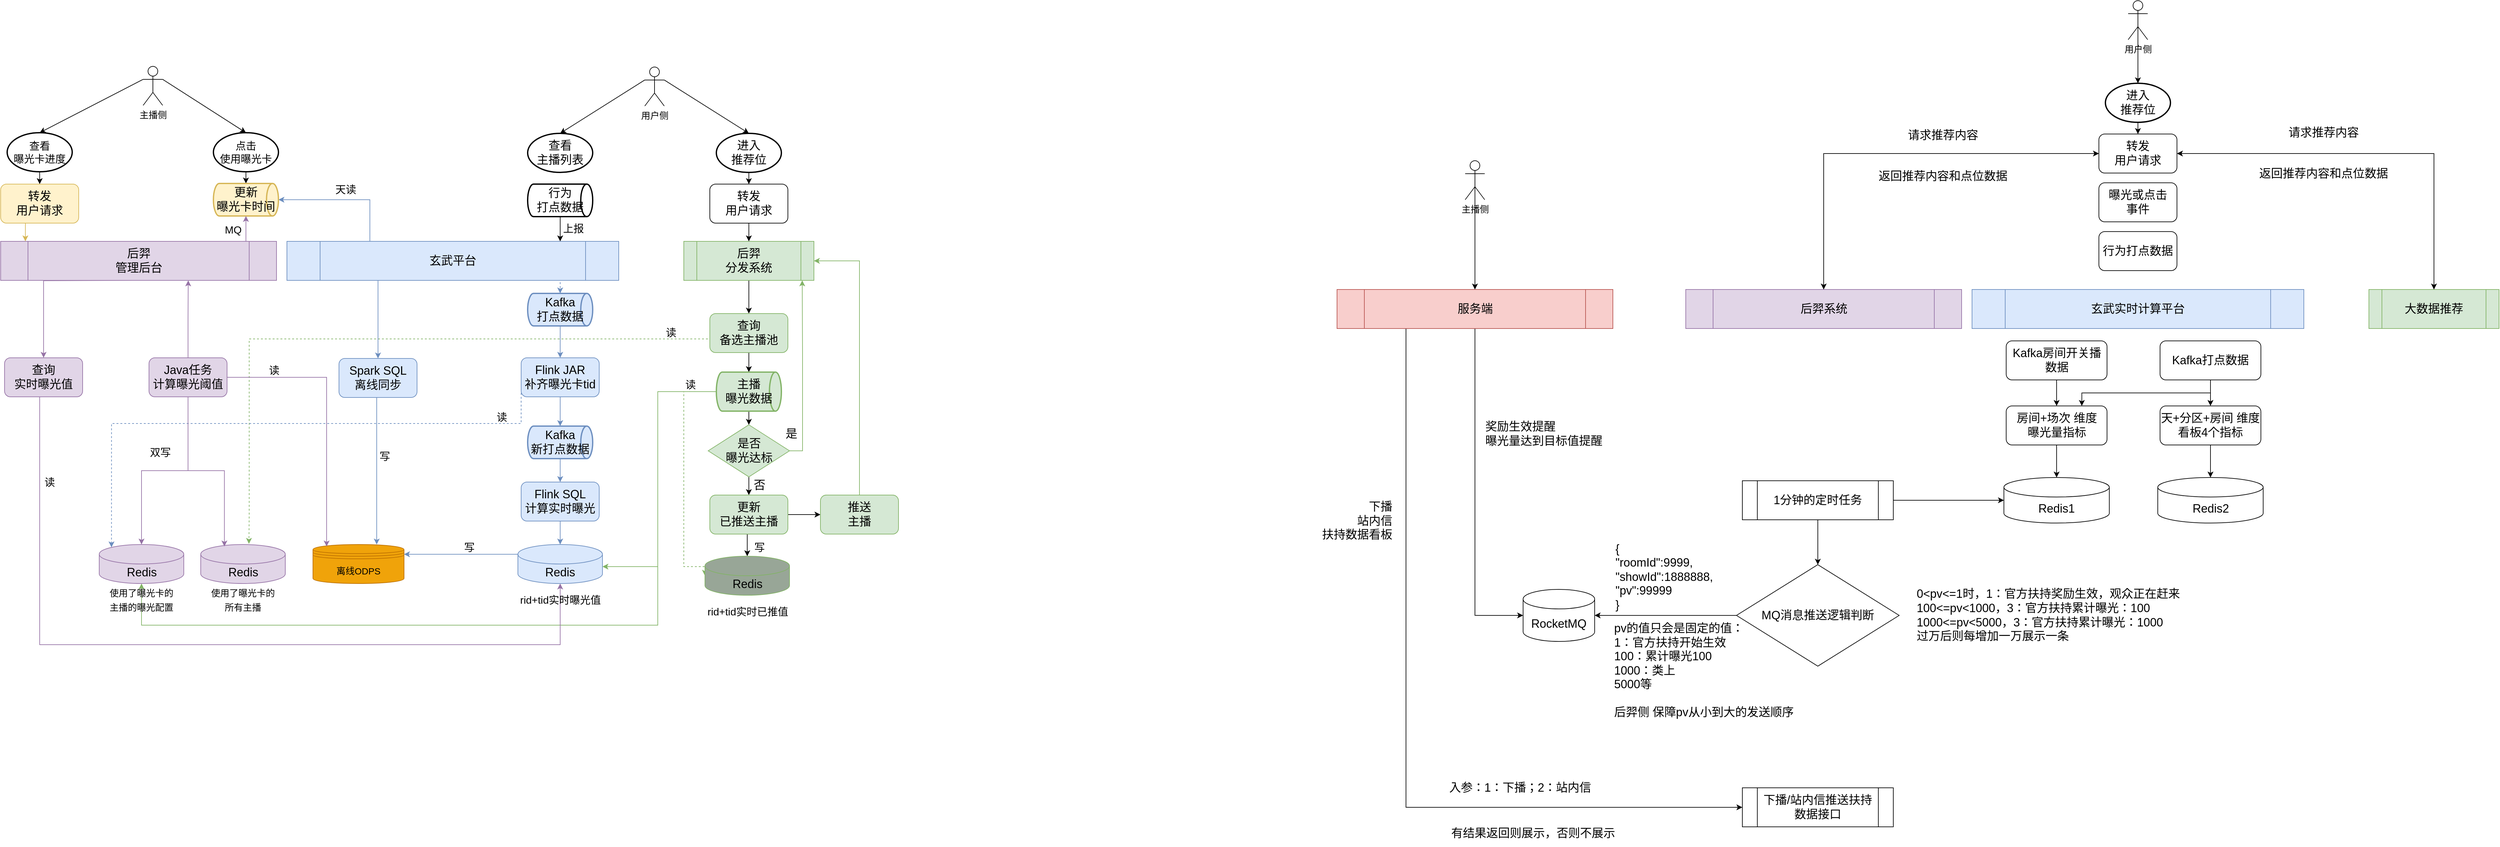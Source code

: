 <mxfile version="20.6.2" type="github">
  <diagram id="t1FCCeD-Ky4FYSk9POs2" name="第 1 页">
    <mxGraphModel dx="2557" dy="965" grid="1" gridSize="10" guides="1" tooltips="1" connect="1" arrows="1" fold="1" page="1" pageScale="1" pageWidth="827" pageHeight="1169" math="0" shadow="0">
      <root>
        <mxCell id="0" />
        <mxCell id="1" parent="0" />
        <mxCell id="jsiAO8ca6etxvkX8Onv4-1" style="edgeStyle=orthogonalEdgeStyle;rounded=0;orthogonalLoop=1;jettySize=auto;html=1;exitX=0;exitY=0.5;exitDx=0;exitDy=0;exitPerimeter=0;entryX=0.5;entryY=1;entryDx=0;entryDy=0;entryPerimeter=0;fontSize=16;fillColor=#d5e8d4;strokeColor=#82b366;" edge="1" parent="1" source="jsiAO8ca6etxvkX8Onv4-45" target="jsiAO8ca6etxvkX8Onv4-78">
          <mxGeometry relative="1" as="geometry">
            <mxPoint x="140.5" y="906" as="targetPoint" />
            <Array as="points">
              <mxPoint x="600" y="611" />
              <mxPoint x="600" y="970" />
              <mxPoint x="-193" y="970" />
            </Array>
          </mxGeometry>
        </mxCell>
        <mxCell id="jsiAO8ca6etxvkX8Onv4-2" style="edgeStyle=orthogonalEdgeStyle;rounded=0;orthogonalLoop=1;jettySize=auto;html=1;exitX=0.5;exitY=1;exitDx=0;exitDy=0;fontSize=16;entryX=0.5;entryY=1;entryDx=0;entryDy=0;entryPerimeter=0;fillColor=#e1d5e7;strokeColor=#9673a6;" edge="1" parent="1" source="jsiAO8ca6etxvkX8Onv4-58" target="jsiAO8ca6etxvkX8Onv4-15">
          <mxGeometry relative="1" as="geometry">
            <mxPoint x="451" y="880" as="targetPoint" />
            <Array as="points">
              <mxPoint x="-350" y="600" />
              <mxPoint x="-350" y="1000" />
              <mxPoint x="450" y="1000" />
            </Array>
          </mxGeometry>
        </mxCell>
        <mxCell id="jsiAO8ca6etxvkX8Onv4-3" style="edgeStyle=none;rounded=0;orthogonalLoop=1;jettySize=auto;html=1;exitX=1;exitY=0.333;exitDx=0;exitDy=0;exitPerimeter=0;entryX=0.5;entryY=0;entryDx=0;entryDy=0;entryPerimeter=0;fontSize=16;" edge="1" parent="1" source="jsiAO8ca6etxvkX8Onv4-5" target="jsiAO8ca6etxvkX8Onv4-38">
          <mxGeometry relative="1" as="geometry" />
        </mxCell>
        <mxCell id="jsiAO8ca6etxvkX8Onv4-4" style="edgeStyle=none;rounded=0;orthogonalLoop=1;jettySize=auto;html=1;exitX=0;exitY=0.333;exitDx=0;exitDy=0;exitPerimeter=0;entryX=0.5;entryY=0;entryDx=0;entryDy=0;entryPerimeter=0;fontSize=16;" edge="1" parent="1" source="jsiAO8ca6etxvkX8Onv4-5" target="jsiAO8ca6etxvkX8Onv4-40">
          <mxGeometry relative="1" as="geometry" />
        </mxCell>
        <mxCell id="jsiAO8ca6etxvkX8Onv4-5" value="&lt;font style=&quot;font-size: 14px;&quot;&gt;主播侧&lt;/font&gt;" style="shape=umlActor;verticalLabelPosition=bottom;verticalAlign=top;html=1;outlineConnect=0;" vertex="1" parent="1">
          <mxGeometry x="-191" y="111" width="30" height="60" as="geometry" />
        </mxCell>
        <mxCell id="jsiAO8ca6etxvkX8Onv4-6" style="rounded=0;orthogonalLoop=1;jettySize=auto;html=1;exitX=1;exitY=0.333;exitDx=0;exitDy=0;exitPerimeter=0;entryX=0.5;entryY=0;entryDx=0;entryDy=0;entryPerimeter=0;fontSize=16;" edge="1" parent="1" source="jsiAO8ca6etxvkX8Onv4-8" target="jsiAO8ca6etxvkX8Onv4-36">
          <mxGeometry relative="1" as="geometry" />
        </mxCell>
        <mxCell id="jsiAO8ca6etxvkX8Onv4-7" style="edgeStyle=none;rounded=0;orthogonalLoop=1;jettySize=auto;html=1;exitX=0;exitY=0.333;exitDx=0;exitDy=0;exitPerimeter=0;entryX=0.5;entryY=0;entryDx=0;entryDy=0;entryPerimeter=0;fontSize=16;" edge="1" parent="1" source="jsiAO8ca6etxvkX8Onv4-8" target="jsiAO8ca6etxvkX8Onv4-41">
          <mxGeometry relative="1" as="geometry" />
        </mxCell>
        <mxCell id="jsiAO8ca6etxvkX8Onv4-8" value="&lt;font style=&quot;font-size: 14px;&quot;&gt;用户侧&lt;/font&gt;" style="shape=umlActor;verticalLabelPosition=bottom;verticalAlign=top;html=1;outlineConnect=0;" vertex="1" parent="1">
          <mxGeometry x="580" y="112" width="30" height="60" as="geometry" />
        </mxCell>
        <mxCell id="jsiAO8ca6etxvkX8Onv4-9" style="edgeStyle=orthogonalEdgeStyle;rounded=0;orthogonalLoop=1;jettySize=auto;html=1;exitX=0.5;exitY=1;exitDx=0;exitDy=0;entryX=0.5;entryY=0;entryDx=0;entryDy=0;fontSize=18;" edge="1" parent="1" source="jsiAO8ca6etxvkX8Onv4-10" target="jsiAO8ca6etxvkX8Onv4-13">
          <mxGeometry relative="1" as="geometry" />
        </mxCell>
        <mxCell id="jsiAO8ca6etxvkX8Onv4-10" value="后羿&lt;br&gt;分发系统" style="shape=process;whiteSpace=wrap;html=1;backgroundOutline=1;fontSize=18;fillColor=#d5e8d4;strokeColor=#82b366;" vertex="1" parent="1">
          <mxGeometry x="640" y="380" width="200" height="60" as="geometry" />
        </mxCell>
        <mxCell id="jsiAO8ca6etxvkX8Onv4-11" style="edgeStyle=orthogonalEdgeStyle;rounded=0;orthogonalLoop=1;jettySize=auto;html=1;exitX=0.5;exitY=1;exitDx=0;exitDy=0;entryX=0.5;entryY=0;entryDx=0;entryDy=0;entryPerimeter=0;fontSize=18;" edge="1" parent="1" source="jsiAO8ca6etxvkX8Onv4-13" target="jsiAO8ca6etxvkX8Onv4-45">
          <mxGeometry relative="1" as="geometry" />
        </mxCell>
        <mxCell id="jsiAO8ca6etxvkX8Onv4-12" style="edgeStyle=orthogonalEdgeStyle;rounded=0;orthogonalLoop=1;jettySize=auto;html=1;exitX=0;exitY=0.5;exitDx=0;exitDy=0;fontSize=16;fillColor=#d5e8d4;strokeColor=#82b366;dashed=1;entryX=0.57;entryY=0;entryDx=0;entryDy=-1;entryPerimeter=0;" edge="1" parent="1" source="jsiAO8ca6etxvkX8Onv4-13" target="jsiAO8ca6etxvkX8Onv4-75">
          <mxGeometry relative="1" as="geometry">
            <mxPoint x="-30" y="800" as="targetPoint" />
            <Array as="points">
              <mxPoint x="680" y="530" />
              <mxPoint x="-28" y="530" />
              <mxPoint x="-28" y="800" />
            </Array>
          </mxGeometry>
        </mxCell>
        <mxCell id="jsiAO8ca6etxvkX8Onv4-13" value="&lt;span style=&quot;font-size: 18px;&quot;&gt;查询&lt;br&gt;备选主播池&lt;/span&gt;" style="rounded=1;whiteSpace=wrap;html=1;fontSize=14;fillColor=#d5e8d4;strokeColor=#82b366;" vertex="1" parent="1">
          <mxGeometry x="680" y="491" width="120" height="60" as="geometry" />
        </mxCell>
        <mxCell id="jsiAO8ca6etxvkX8Onv4-14" value="" style="group;" vertex="1" connectable="0" parent="1">
          <mxGeometry x="382.5" y="846" width="135" height="100" as="geometry" />
        </mxCell>
        <mxCell id="jsiAO8ca6etxvkX8Onv4-15" value="Redis" style="shape=cylinder3;whiteSpace=wrap;html=1;boundedLbl=1;backgroundOutline=1;size=15;fontSize=18;fillColor=#dae8fc;strokeColor=#6c8ebf;" vertex="1" parent="jsiAO8ca6etxvkX8Onv4-14">
          <mxGeometry x="2.5" width="130" height="60" as="geometry" />
        </mxCell>
        <mxCell id="jsiAO8ca6etxvkX8Onv4-16" value="&lt;font style=&quot;font-size: 16px;&quot;&gt;rid+tid实时曝光值&lt;/font&gt;" style="text;html=1;align=center;verticalAlign=middle;whiteSpace=wrap;rounded=0;fontSize=18;" vertex="1" parent="jsiAO8ca6etxvkX8Onv4-14">
          <mxGeometry x="0.5" y="70" width="135" height="30" as="geometry" />
        </mxCell>
        <mxCell id="jsiAO8ca6etxvkX8Onv4-17" style="edgeStyle=orthogonalEdgeStyle;rounded=0;orthogonalLoop=1;jettySize=auto;html=1;exitX=0.5;exitY=1;exitDx=0;exitDy=0;fontSize=18;" edge="1" parent="1" source="jsiAO8ca6etxvkX8Onv4-19" target="jsiAO8ca6etxvkX8Onv4-22">
          <mxGeometry relative="1" as="geometry" />
        </mxCell>
        <mxCell id="jsiAO8ca6etxvkX8Onv4-18" style="edgeStyle=orthogonalEdgeStyle;rounded=0;orthogonalLoop=1;jettySize=auto;html=1;exitX=1;exitY=0.5;exitDx=0;exitDy=0;entryX=0.91;entryY=1;entryDx=0;entryDy=0;entryPerimeter=0;fontSize=18;fillColor=#d5e8d4;strokeColor=#82b366;" edge="1" parent="1" source="jsiAO8ca6etxvkX8Onv4-19" target="jsiAO8ca6etxvkX8Onv4-10">
          <mxGeometry relative="1" as="geometry" />
        </mxCell>
        <mxCell id="jsiAO8ca6etxvkX8Onv4-19" value="&lt;font style=&quot;font-size: 18px;&quot;&gt;是否&lt;br&gt;曝光达标&lt;/font&gt;" style="rhombus;whiteSpace=wrap;html=1;fontSize=14;fillColor=#d5e8d4;strokeColor=#82b366;" vertex="1" parent="1">
          <mxGeometry x="677.5" y="662" width="125" height="80" as="geometry" />
        </mxCell>
        <mxCell id="jsiAO8ca6etxvkX8Onv4-20" style="edgeStyle=orthogonalEdgeStyle;rounded=0;orthogonalLoop=1;jettySize=auto;html=1;exitX=1;exitY=0.5;exitDx=0;exitDy=0;entryX=0;entryY=0.5;entryDx=0;entryDy=0;fontSize=16;" edge="1" parent="1" source="jsiAO8ca6etxvkX8Onv4-22" target="jsiAO8ca6etxvkX8Onv4-24">
          <mxGeometry relative="1" as="geometry" />
        </mxCell>
        <mxCell id="jsiAO8ca6etxvkX8Onv4-21" style="edgeStyle=orthogonalEdgeStyle;rounded=0;orthogonalLoop=1;jettySize=auto;html=1;exitX=0.5;exitY=1;exitDx=0;exitDy=0;entryX=0.5;entryY=0;entryDx=0;entryDy=0;entryPerimeter=0;fontSize=16;" edge="1" parent="1" source="jsiAO8ca6etxvkX8Onv4-22" target="jsiAO8ca6etxvkX8Onv4-60">
          <mxGeometry relative="1" as="geometry" />
        </mxCell>
        <mxCell id="jsiAO8ca6etxvkX8Onv4-22" value="&lt;span style=&quot;font-size: 18px;&quot;&gt;更新&lt;br&gt;&lt;/span&gt;&lt;span style=&quot;font-size: 18px;&quot;&gt;已推送主播&lt;/span&gt;" style="rounded=1;whiteSpace=wrap;html=1;fontSize=14;fillColor=#d5e8d4;strokeColor=#82b366;" vertex="1" parent="1">
          <mxGeometry x="680" y="770" width="120" height="60" as="geometry" />
        </mxCell>
        <mxCell id="jsiAO8ca6etxvkX8Onv4-23" style="edgeStyle=orthogonalEdgeStyle;rounded=0;orthogonalLoop=1;jettySize=auto;html=1;exitX=0.5;exitY=0;exitDx=0;exitDy=0;entryX=1;entryY=0.5;entryDx=0;entryDy=0;fontSize=16;fillColor=#d5e8d4;strokeColor=#82b366;" edge="1" parent="1" source="jsiAO8ca6etxvkX8Onv4-24" target="jsiAO8ca6etxvkX8Onv4-10">
          <mxGeometry relative="1" as="geometry" />
        </mxCell>
        <mxCell id="jsiAO8ca6etxvkX8Onv4-24" value="&lt;span style=&quot;font-size: 18px;&quot;&gt;推送&lt;br&gt;主播&lt;/span&gt;" style="rounded=1;whiteSpace=wrap;html=1;fontSize=14;fillColor=#d5e8d4;strokeColor=#82b366;" vertex="1" parent="1">
          <mxGeometry x="850" y="770" width="120" height="60" as="geometry" />
        </mxCell>
        <mxCell id="jsiAO8ca6etxvkX8Onv4-25" style="edgeStyle=orthogonalEdgeStyle;rounded=0;orthogonalLoop=1;jettySize=auto;html=1;exitX=0.5;exitY=1;exitDx=0;exitDy=0;entryX=0.5;entryY=0;entryDx=0;entryDy=0;entryPerimeter=0;fontSize=18;fillColor=#dae8fc;strokeColor=#6c8ebf;" edge="1" parent="1" source="jsiAO8ca6etxvkX8Onv4-27" target="jsiAO8ca6etxvkX8Onv4-51">
          <mxGeometry relative="1" as="geometry" />
        </mxCell>
        <mxCell id="jsiAO8ca6etxvkX8Onv4-26" style="edgeStyle=orthogonalEdgeStyle;rounded=0;orthogonalLoop=1;jettySize=auto;html=1;exitX=0;exitY=0.5;exitDx=0;exitDy=0;dashed=1;fontSize=16;fillColor=#dae8fc;strokeColor=#6c8ebf;entryX=0.145;entryY=0;entryDx=0;entryDy=4.35;entryPerimeter=0;" edge="1" parent="1" source="jsiAO8ca6etxvkX8Onv4-27" target="jsiAO8ca6etxvkX8Onv4-78">
          <mxGeometry relative="1" as="geometry">
            <mxPoint x="-210" y="840" as="targetPoint" />
            <Array as="points">
              <mxPoint x="390" y="660" />
              <mxPoint x="-240" y="660" />
            </Array>
          </mxGeometry>
        </mxCell>
        <mxCell id="jsiAO8ca6etxvkX8Onv4-27" value="&lt;span style=&quot;font-size: 18px;&quot;&gt;Flink JAR&lt;br&gt;补齐曝光卡tid&lt;br&gt;&lt;/span&gt;" style="rounded=1;whiteSpace=wrap;html=1;fontSize=14;fillColor=#dae8fc;strokeColor=#6c8ebf;" vertex="1" parent="1">
          <mxGeometry x="390" y="559" width="120" height="60" as="geometry" />
        </mxCell>
        <mxCell id="jsiAO8ca6etxvkX8Onv4-28" style="edgeStyle=orthogonalEdgeStyle;rounded=0;orthogonalLoop=1;jettySize=auto;html=1;exitX=0.5;exitY=1;exitDx=0;exitDy=0;entryX=0.5;entryY=0;entryDx=0;entryDy=0;entryPerimeter=0;fontSize=18;fillColor=#dae8fc;strokeColor=#6c8ebf;" edge="1" parent="1" source="jsiAO8ca6etxvkX8Onv4-29" target="jsiAO8ca6etxvkX8Onv4-15">
          <mxGeometry relative="1" as="geometry" />
        </mxCell>
        <mxCell id="jsiAO8ca6etxvkX8Onv4-29" value="&lt;span style=&quot;font-size: 18px;&quot;&gt;Flink SQL&lt;br&gt;计算实时曝光&lt;br&gt;&lt;/span&gt;" style="rounded=1;whiteSpace=wrap;html=1;fontSize=14;fillColor=#dae8fc;strokeColor=#6c8ebf;" vertex="1" parent="1">
          <mxGeometry x="390" y="750" width="120" height="60" as="geometry" />
        </mxCell>
        <mxCell id="jsiAO8ca6etxvkX8Onv4-30" value="&lt;font style=&quot;font-size: 14px;&quot;&gt;离线ODPS&lt;/font&gt;" style="shape=datastore;whiteSpace=wrap;html=1;fontSize=18;fillColor=#f0a30a;strokeColor=#BD7000;fontColor=#000000;points=[[0,0.3,0,0,0],[0,0.5,0,0,0],[0,0.7,0,0,0],[0.15,0.05,0,0,0],[0.15,0.95,0,0,0],[0.5,0,0,0,0],[0.5,1,0,0,0],[0.7,0,0,0,0],[0.85,0.95,0,0,0],[1,0.3,0,0,0],[1,0.5,0,0,0],[1,0.7,0,0,0]];" vertex="1" parent="1">
          <mxGeometry x="70" y="846" width="140" height="60" as="geometry" />
        </mxCell>
        <mxCell id="jsiAO8ca6etxvkX8Onv4-31" style="edgeStyle=orthogonalEdgeStyle;rounded=0;orthogonalLoop=1;jettySize=auto;html=1;exitX=0.83;exitY=1;exitDx=0;exitDy=0;exitPerimeter=0;entryX=0.5;entryY=0;entryDx=0;entryDy=0;entryPerimeter=0;dashed=1;fontSize=16;fillColor=#dae8fc;strokeColor=#6c8ebf;" edge="1" parent="1" source="jsiAO8ca6etxvkX8Onv4-34" target="jsiAO8ca6etxvkX8Onv4-49">
          <mxGeometry relative="1" as="geometry" />
        </mxCell>
        <mxCell id="jsiAO8ca6etxvkX8Onv4-32" style="edgeStyle=orthogonalEdgeStyle;rounded=0;orthogonalLoop=1;jettySize=auto;html=1;exitX=0.25;exitY=1;exitDx=0;exitDy=0;exitPerimeter=0;entryX=0.5;entryY=0;entryDx=0;entryDy=0;fontSize=16;fillColor=#dae8fc;strokeColor=#6c8ebf;" edge="1" parent="1" source="jsiAO8ca6etxvkX8Onv4-34" target="jsiAO8ca6etxvkX8Onv4-68">
          <mxGeometry relative="1" as="geometry">
            <Array as="points">
              <mxPoint x="170" y="440" />
            </Array>
          </mxGeometry>
        </mxCell>
        <mxCell id="jsiAO8ca6etxvkX8Onv4-33" style="edgeStyle=orthogonalEdgeStyle;rounded=0;orthogonalLoop=1;jettySize=auto;html=1;exitX=0.25;exitY=0;exitDx=0;exitDy=0;exitPerimeter=0;entryX=1;entryY=0.5;entryDx=0;entryDy=0;entryPerimeter=0;fontSize=16;fillColor=#dae8fc;strokeColor=#6c8ebf;" edge="1" parent="1" source="jsiAO8ca6etxvkX8Onv4-34" target="jsiAO8ca6etxvkX8Onv4-52">
          <mxGeometry relative="1" as="geometry" />
        </mxCell>
        <mxCell id="jsiAO8ca6etxvkX8Onv4-34" value="玄武平台" style="shape=process;whiteSpace=wrap;html=1;backgroundOutline=1;fontSize=18;fillColor=#dae8fc;strokeColor=#6c8ebf;points=[[0,0,0,0,0],[0,0.25,0,0,0],[0,0.5,0,0,0],[0,0.75,0,0,0],[0.11,1,0,0,0],[0.25,0,0,0,0],[0.25,1,0,0,0],[0.5,0,0,0,0],[0.5,1,0,0,0],[0.75,0,0,0,0],[0.83,1,0,0,0],[1,0,0,0,0],[1,0.25,0,0,0],[1,0.5,0,0,0],[1,0.75,0,0,0],[1,1,0,0,0]];" vertex="1" parent="1">
          <mxGeometry x="30" y="380" width="510" height="60" as="geometry" />
        </mxCell>
        <mxCell id="jsiAO8ca6etxvkX8Onv4-35" style="edgeStyle=orthogonalEdgeStyle;rounded=0;orthogonalLoop=1;jettySize=auto;html=1;exitX=0.5;exitY=1;exitDx=0;exitDy=0;exitPerimeter=0;fontSize=16;" edge="1" parent="1" source="jsiAO8ca6etxvkX8Onv4-36" target="jsiAO8ca6etxvkX8Onv4-64">
          <mxGeometry relative="1" as="geometry" />
        </mxCell>
        <mxCell id="jsiAO8ca6etxvkX8Onv4-36" value="&lt;font style=&quot;font-size: 18px;&quot;&gt;进入&lt;br&gt;推荐位&lt;/font&gt;" style="strokeWidth=2;html=1;shape=mxgraph.flowchart.start_1;whiteSpace=wrap;fontSize=14;" vertex="1" parent="1">
          <mxGeometry x="690" y="214" width="100" height="60" as="geometry" />
        </mxCell>
        <mxCell id="jsiAO8ca6etxvkX8Onv4-37" style="edgeStyle=orthogonalEdgeStyle;rounded=0;orthogonalLoop=1;jettySize=auto;html=1;exitX=0.5;exitY=1;exitDx=0;exitDy=0;exitPerimeter=0;fontSize=16;" edge="1" parent="1" source="jsiAO8ca6etxvkX8Onv4-38" target="jsiAO8ca6etxvkX8Onv4-52">
          <mxGeometry relative="1" as="geometry" />
        </mxCell>
        <mxCell id="jsiAO8ca6etxvkX8Onv4-38" value="&lt;font style=&quot;font-size: 16px;&quot;&gt;点击&lt;br style=&quot;&quot;&gt;使用曝光卡&lt;/font&gt;" style="strokeWidth=2;html=1;shape=mxgraph.flowchart.start_1;whiteSpace=wrap;fontSize=14;" vertex="1" parent="1">
          <mxGeometry x="-83" y="213" width="100" height="60" as="geometry" />
        </mxCell>
        <mxCell id="jsiAO8ca6etxvkX8Onv4-39" style="edgeStyle=orthogonalEdgeStyle;rounded=0;orthogonalLoop=1;jettySize=auto;html=1;exitX=0.5;exitY=1;exitDx=0;exitDy=0;exitPerimeter=0;entryX=0.5;entryY=0;entryDx=0;entryDy=0;fontSize=16;" edge="1" parent="1" source="jsiAO8ca6etxvkX8Onv4-40" target="jsiAO8ca6etxvkX8Onv4-66">
          <mxGeometry relative="1" as="geometry" />
        </mxCell>
        <mxCell id="jsiAO8ca6etxvkX8Onv4-40" value="&lt;font style=&quot;font-size: 16px;&quot;&gt;查看&lt;br style=&quot;&quot;&gt;曝光卡进度&lt;/font&gt;" style="strokeWidth=2;html=1;shape=mxgraph.flowchart.start_1;whiteSpace=wrap;fontSize=14;" vertex="1" parent="1">
          <mxGeometry x="-400" y="213" width="100" height="60" as="geometry" />
        </mxCell>
        <mxCell id="jsiAO8ca6etxvkX8Onv4-41" value="&lt;font style=&quot;font-size: 18px;&quot;&gt;查看&lt;br&gt;主播列表&lt;br&gt;&lt;/font&gt;" style="strokeWidth=2;html=1;shape=mxgraph.flowchart.start_1;whiteSpace=wrap;fontSize=14;" vertex="1" parent="1">
          <mxGeometry x="400" y="214" width="100" height="60" as="geometry" />
        </mxCell>
        <mxCell id="jsiAO8ca6etxvkX8Onv4-42" style="edgeStyle=orthogonalEdgeStyle;rounded=0;orthogonalLoop=1;jettySize=auto;html=1;exitX=0.5;exitY=1;exitDx=0;exitDy=0;exitPerimeter=0;entryX=0.5;entryY=0;entryDx=0;entryDy=0;fontSize=18;" edge="1" parent="1" source="jsiAO8ca6etxvkX8Onv4-45" target="jsiAO8ca6etxvkX8Onv4-19">
          <mxGeometry relative="1" as="geometry" />
        </mxCell>
        <mxCell id="jsiAO8ca6etxvkX8Onv4-43" style="edgeStyle=orthogonalEdgeStyle;rounded=0;orthogonalLoop=1;jettySize=auto;html=1;exitX=0;exitY=0.5;exitDx=0;exitDy=0;exitPerimeter=0;fontSize=16;fillColor=#d5e8d4;strokeColor=#82b366;" edge="1" parent="1" source="jsiAO8ca6etxvkX8Onv4-45">
          <mxGeometry relative="1" as="geometry">
            <mxPoint x="515" y="880" as="targetPoint" />
            <Array as="points">
              <mxPoint x="600" y="611" />
              <mxPoint x="600" y="880" />
            </Array>
          </mxGeometry>
        </mxCell>
        <mxCell id="jsiAO8ca6etxvkX8Onv4-44" style="edgeStyle=orthogonalEdgeStyle;rounded=0;orthogonalLoop=1;jettySize=auto;html=1;exitX=0;exitY=0.5;exitDx=0;exitDy=0;exitPerimeter=0;entryX=0;entryY=0.5;entryDx=0;entryDy=0;entryPerimeter=0;fontSize=16;fillColor=#d5e8d4;strokeColor=#82b366;dashed=1;" edge="1" parent="1" source="jsiAO8ca6etxvkX8Onv4-45" target="jsiAO8ca6etxvkX8Onv4-60">
          <mxGeometry relative="1" as="geometry">
            <Array as="points">
              <mxPoint x="640" y="611" />
              <mxPoint x="640" y="880" />
            </Array>
          </mxGeometry>
        </mxCell>
        <mxCell id="jsiAO8ca6etxvkX8Onv4-45" value="&lt;font style=&quot;font-size: 18px;&quot;&gt;主播&lt;br&gt;曝光数据&lt;/font&gt;" style="strokeWidth=2;html=1;shape=mxgraph.flowchart.direct_data;whiteSpace=wrap;fontSize=16;fillColor=#d5e8d4;strokeColor=#82b366;" vertex="1" parent="1">
          <mxGeometry x="690" y="581" width="100" height="60" as="geometry" />
        </mxCell>
        <mxCell id="jsiAO8ca6etxvkX8Onv4-46" value="否" style="text;html=1;align=center;verticalAlign=middle;resizable=0;points=[];autosize=1;strokeColor=none;fillColor=none;fontSize=18;" vertex="1" parent="1">
          <mxGeometry x="741" y="740" width="30" height="30" as="geometry" />
        </mxCell>
        <mxCell id="jsiAO8ca6etxvkX8Onv4-47" value="是" style="text;html=1;align=center;verticalAlign=middle;resizable=0;points=[];autosize=1;strokeColor=none;fillColor=none;fontSize=18;" vertex="1" parent="1">
          <mxGeometry x="790" y="661" width="30" height="30" as="geometry" />
        </mxCell>
        <mxCell id="jsiAO8ca6etxvkX8Onv4-48" style="edgeStyle=orthogonalEdgeStyle;rounded=0;orthogonalLoop=1;jettySize=auto;html=1;exitX=0.5;exitY=1;exitDx=0;exitDy=0;exitPerimeter=0;entryX=0.5;entryY=0;entryDx=0;entryDy=0;fontSize=18;fillColor=#dae8fc;strokeColor=#6c8ebf;" edge="1" parent="1" source="jsiAO8ca6etxvkX8Onv4-49" target="jsiAO8ca6etxvkX8Onv4-27">
          <mxGeometry relative="1" as="geometry" />
        </mxCell>
        <mxCell id="jsiAO8ca6etxvkX8Onv4-49" value="&lt;span style=&quot;font-size: 18px;&quot;&gt;Kafka&lt;br&gt;打点数据&lt;/span&gt;" style="strokeWidth=2;html=1;shape=mxgraph.flowchart.direct_data;whiteSpace=wrap;fontSize=16;fillColor=#dae8fc;strokeColor=#6c8ebf;" vertex="1" parent="1">
          <mxGeometry x="400" y="460" width="100" height="50" as="geometry" />
        </mxCell>
        <mxCell id="jsiAO8ca6etxvkX8Onv4-50" style="edgeStyle=orthogonalEdgeStyle;rounded=0;orthogonalLoop=1;jettySize=auto;html=1;exitX=0.5;exitY=1;exitDx=0;exitDy=0;exitPerimeter=0;entryX=0.5;entryY=0;entryDx=0;entryDy=0;fontSize=18;fillColor=#dae8fc;strokeColor=#6c8ebf;" edge="1" parent="1" source="jsiAO8ca6etxvkX8Onv4-51" target="jsiAO8ca6etxvkX8Onv4-29">
          <mxGeometry relative="1" as="geometry" />
        </mxCell>
        <mxCell id="jsiAO8ca6etxvkX8Onv4-51" value="&lt;span style=&quot;font-size: 18px;&quot;&gt;Kafka&lt;br&gt;新打点数据&lt;/span&gt;" style="strokeWidth=2;html=1;shape=mxgraph.flowchart.direct_data;whiteSpace=wrap;fontSize=16;fillColor=#dae8fc;strokeColor=#6c8ebf;" vertex="1" parent="1">
          <mxGeometry x="400" y="664" width="100" height="50" as="geometry" />
        </mxCell>
        <mxCell id="jsiAO8ca6etxvkX8Onv4-52" value="&lt;span style=&quot;font-size: 18px;&quot;&gt;更新&lt;br&gt;曝光卡时间&lt;/span&gt;" style="strokeWidth=2;html=1;shape=mxgraph.flowchart.direct_data;whiteSpace=wrap;fontSize=16;fillColor=#fff2cc;strokeColor=#d6b656;" vertex="1" parent="1">
          <mxGeometry x="-83" y="291" width="100" height="50" as="geometry" />
        </mxCell>
        <mxCell id="jsiAO8ca6etxvkX8Onv4-53" style="edgeStyle=orthogonalEdgeStyle;rounded=0;orthogonalLoop=1;jettySize=auto;html=1;exitX=0.5;exitY=1;exitDx=0;exitDy=0;exitPerimeter=0;fontSize=16;" edge="1" parent="1" source="jsiAO8ca6etxvkX8Onv4-54">
          <mxGeometry relative="1" as="geometry">
            <mxPoint x="450" y="380" as="targetPoint" />
          </mxGeometry>
        </mxCell>
        <mxCell id="jsiAO8ca6etxvkX8Onv4-54" value="&lt;span style=&quot;font-size: 18px;&quot;&gt;行为&lt;br&gt;打点数据&lt;/span&gt;" style="strokeWidth=2;html=1;shape=mxgraph.flowchart.direct_data;whiteSpace=wrap;fontSize=16;" vertex="1" parent="1">
          <mxGeometry x="400" y="292" width="100" height="50" as="geometry" />
        </mxCell>
        <mxCell id="jsiAO8ca6etxvkX8Onv4-55" style="edgeStyle=orthogonalEdgeStyle;rounded=0;orthogonalLoop=1;jettySize=auto;html=1;exitX=0.25;exitY=1;exitDx=0;exitDy=0;entryX=0.5;entryY=0;entryDx=0;entryDy=0;fontSize=16;fillColor=#e1d5e7;strokeColor=#9673a6;" edge="1" parent="1" target="jsiAO8ca6etxvkX8Onv4-58">
          <mxGeometry relative="1" as="geometry">
            <mxPoint x="-204.5" y="440" as="sourcePoint" />
          </mxGeometry>
        </mxCell>
        <mxCell id="jsiAO8ca6etxvkX8Onv4-56" style="edgeStyle=orthogonalEdgeStyle;rounded=0;orthogonalLoop=1;jettySize=auto;html=1;exitX=0.9;exitY=0;exitDx=0;exitDy=0;exitPerimeter=0;entryX=0.5;entryY=1;entryDx=0;entryDy=0;entryPerimeter=0;fontSize=16;fillColor=#e1d5e7;strokeColor=#9673a6;" edge="1" parent="1" source="jsiAO8ca6etxvkX8Onv4-57" target="jsiAO8ca6etxvkX8Onv4-52">
          <mxGeometry relative="1" as="geometry" />
        </mxCell>
        <mxCell id="jsiAO8ca6etxvkX8Onv4-57" value="后羿&lt;br&gt;管理后台" style="shape=process;whiteSpace=wrap;html=1;backgroundOutline=1;fontSize=18;fillColor=#e1d5e7;strokeColor=#9673a6;points=[[0,0.25,0,0,0],[0,0.5,0,0,0],[0,0.75,0,0,0],[0,1,0,0,0],[0.09,0,0,0,-3],[0.25,0,0,0,0],[0.25,1,0,0,0],[0.5,0,0,0,0],[0.5,1,0,0,0],[0.68,1,0,0,0],[0.9,0,0,0,0],[1,0,0,0,0],[1,0.25,0,0,0],[1,0.5,0,0,0],[1,0.75,0,0,0],[1,1,0,0,0]];" vertex="1" parent="1">
          <mxGeometry x="-410" y="380" width="424" height="60" as="geometry" />
        </mxCell>
        <mxCell id="jsiAO8ca6etxvkX8Onv4-58" value="&lt;span style=&quot;font-size: 18px;&quot;&gt;查询&lt;br&gt;实时曝光值&lt;br&gt;&lt;/span&gt;" style="rounded=1;whiteSpace=wrap;html=1;fontSize=14;fillColor=#e1d5e7;strokeColor=#9673a6;" vertex="1" parent="1">
          <mxGeometry x="-404" y="559" width="120" height="60" as="geometry" />
        </mxCell>
        <mxCell id="jsiAO8ca6etxvkX8Onv4-59" value="" style="group;" vertex="1" connectable="0" parent="1">
          <mxGeometry x="670" y="864" width="135" height="100" as="geometry" />
        </mxCell>
        <mxCell id="jsiAO8ca6etxvkX8Onv4-60" value="Redis" style="shape=cylinder3;whiteSpace=wrap;html=1;boundedLbl=1;backgroundOutline=1;size=15;fontSize=18;fillColor=#98A697;strokeColor=#82b366;" vertex="1" parent="jsiAO8ca6etxvkX8Onv4-59">
          <mxGeometry x="2.5" width="130" height="60" as="geometry" />
        </mxCell>
        <mxCell id="jsiAO8ca6etxvkX8Onv4-61" value="&lt;font style=&quot;font-size: 16px;&quot;&gt;rid+tid实时已推值&lt;/font&gt;" style="text;html=1;strokeColor=none;fillColor=none;align=center;verticalAlign=middle;whiteSpace=wrap;rounded=0;fontSize=18;" vertex="1" parent="jsiAO8ca6etxvkX8Onv4-59">
          <mxGeometry x="0.5" y="70" width="135" height="30" as="geometry" />
        </mxCell>
        <mxCell id="jsiAO8ca6etxvkX8Onv4-62" value="上报" style="text;html=1;align=center;verticalAlign=middle;resizable=0;points=[];autosize=1;strokeColor=none;fillColor=none;fontSize=16;" vertex="1" parent="1">
          <mxGeometry x="445" y="350" width="50" height="20" as="geometry" />
        </mxCell>
        <mxCell id="jsiAO8ca6etxvkX8Onv4-63" style="edgeStyle=orthogonalEdgeStyle;rounded=0;orthogonalLoop=1;jettySize=auto;html=1;exitX=0.5;exitY=1;exitDx=0;exitDy=0;fontSize=16;" edge="1" parent="1" source="jsiAO8ca6etxvkX8Onv4-64" target="jsiAO8ca6etxvkX8Onv4-10">
          <mxGeometry relative="1" as="geometry" />
        </mxCell>
        <mxCell id="jsiAO8ca6etxvkX8Onv4-64" value="&lt;span style=&quot;font-size: 18px;&quot;&gt;转发&lt;br&gt;用户请求&lt;/span&gt;" style="rounded=1;whiteSpace=wrap;html=1;fontSize=14;" vertex="1" parent="1">
          <mxGeometry x="680" y="292" width="120" height="60" as="geometry" />
        </mxCell>
        <mxCell id="jsiAO8ca6etxvkX8Onv4-65" style="edgeStyle=orthogonalEdgeStyle;rounded=0;orthogonalLoop=1;jettySize=auto;html=1;exitX=0.25;exitY=1;exitDx=0;exitDy=0;fontSize=16;fillColor=#fff2cc;strokeColor=#d6b656;" edge="1" parent="1" source="jsiAO8ca6etxvkX8Onv4-66">
          <mxGeometry relative="1" as="geometry">
            <mxPoint x="-372" y="380" as="targetPoint" />
          </mxGeometry>
        </mxCell>
        <mxCell id="jsiAO8ca6etxvkX8Onv4-66" value="&lt;span style=&quot;font-size: 18px;&quot;&gt;转发&lt;br&gt;用户请求&lt;/span&gt;" style="rounded=1;whiteSpace=wrap;html=1;fontSize=14;fillColor=#fff2cc;strokeColor=#d6b656;points=[[0,0,0,0,0],[0,0.25,0,0,0],[0,0.5,0,0,0],[0,0.75,0,0,0],[0,1,0,0,0],[0.25,0,0,0,0],[0.3,1,0,0,0],[0.5,0,0,0,0],[0.5,1,0,0,0],[0.75,0,0,0,0],[0.75,1,0,0,0],[1,0,0,0,0],[1,0.25,0,0,0],[1,0.5,0,0,0],[1,0.75,0,0,0],[1,1,0,0,0]];" vertex="1" parent="1">
          <mxGeometry x="-410" y="292" width="120" height="60" as="geometry" />
        </mxCell>
        <mxCell id="jsiAO8ca6etxvkX8Onv4-67" style="edgeStyle=orthogonalEdgeStyle;rounded=0;orthogonalLoop=1;jettySize=auto;html=1;exitX=0.5;exitY=1;exitDx=0;exitDy=0;entryX=0.7;entryY=0;entryDx=0;entryDy=0;fontSize=16;fillColor=#dae8fc;strokeColor=#6c8ebf;entryPerimeter=0;" edge="1" parent="1" source="jsiAO8ca6etxvkX8Onv4-68" target="jsiAO8ca6etxvkX8Onv4-30">
          <mxGeometry relative="1" as="geometry">
            <Array as="points">
              <mxPoint x="168" y="620" />
            </Array>
          </mxGeometry>
        </mxCell>
        <mxCell id="jsiAO8ca6etxvkX8Onv4-68" value="&lt;span style=&quot;font-size: 18px;&quot;&gt;Spark SQL&lt;br&gt;离线同步&lt;br&gt;&lt;/span&gt;" style="rounded=1;whiteSpace=wrap;html=1;fontSize=14;fillColor=#dae8fc;strokeColor=#6c8ebf;" vertex="1" parent="1">
          <mxGeometry x="110" y="560" width="120" height="60" as="geometry" />
        </mxCell>
        <mxCell id="jsiAO8ca6etxvkX8Onv4-69" value="读" style="text;html=1;align=center;verticalAlign=middle;resizable=0;points=[];autosize=1;strokeColor=none;fillColor=none;fontSize=16;" vertex="1" parent="1">
          <mxGeometry x="345" y="640" width="30" height="20" as="geometry" />
        </mxCell>
        <mxCell id="jsiAO8ca6etxvkX8Onv4-70" value="读" style="text;html=1;align=center;verticalAlign=middle;resizable=0;points=[];autosize=1;strokeColor=none;fillColor=none;fontSize=16;" vertex="1" parent="1">
          <mxGeometry x="605" y="510" width="30" height="20" as="geometry" />
        </mxCell>
        <mxCell id="jsiAO8ca6etxvkX8Onv4-71" value="读" style="text;html=1;align=center;verticalAlign=middle;resizable=0;points=[];autosize=1;strokeColor=none;fillColor=none;fontSize=16;" vertex="1" parent="1">
          <mxGeometry x="-350" y="740" width="30" height="20" as="geometry" />
        </mxCell>
        <mxCell id="jsiAO8ca6etxvkX8Onv4-72" value="读" style="text;html=1;align=center;verticalAlign=middle;resizable=0;points=[];autosize=1;strokeColor=none;fillColor=none;fontSize=16;" vertex="1" parent="1">
          <mxGeometry x="635" y="590" width="30" height="20" as="geometry" />
        </mxCell>
        <mxCell id="jsiAO8ca6etxvkX8Onv4-73" value="写" style="text;html=1;align=center;verticalAlign=middle;resizable=0;points=[];autosize=1;strokeColor=none;fillColor=none;fontSize=16;" vertex="1" parent="1">
          <mxGeometry x="741" y="840" width="30" height="20" as="geometry" />
        </mxCell>
        <mxCell id="jsiAO8ca6etxvkX8Onv4-74" value="" style="group;" vertex="1" connectable="0" parent="1">
          <mxGeometry x="-105" y="846" width="135" height="100" as="geometry" />
        </mxCell>
        <mxCell id="jsiAO8ca6etxvkX8Onv4-75" value="Redis" style="shape=cylinder3;whiteSpace=wrap;html=1;boundedLbl=1;backgroundOutline=1;size=15;fontSize=18;fillColor=#e1d5e7;strokeColor=#9673a6;points=[[0,0.25,0,0,0],[0,0.38,0,0,0],[0,0.5,0,0,0],[0,0.63,0,0,0],[0,0.75,0,0,0],[0.15,0.93,0,0,0],[0.28,0.05,0,0,0],[0.5,1,0,0,0],[0.57,0,0,0,-1],[0.85,0.07,0,0,0],[0.85,0.93,0,0,0],[1,0.25,0,0,0],[1,0.38,0,0,0],[1,0.5,0,0,0],[1,0.63,0,0,0],[1,0.75,0,0,0]];" vertex="1" parent="jsiAO8ca6etxvkX8Onv4-74">
          <mxGeometry x="2.5" width="130" height="60" as="geometry" />
        </mxCell>
        <mxCell id="jsiAO8ca6etxvkX8Onv4-76" value="&lt;font style=&quot;font-size: 14px;&quot;&gt;使用了曝光卡的&lt;br&gt;所有主播&lt;/font&gt;" style="text;html=1;align=center;verticalAlign=middle;whiteSpace=wrap;rounded=0;fontSize=18;" vertex="1" parent="jsiAO8ca6etxvkX8Onv4-74">
          <mxGeometry y="70" width="135" height="30" as="geometry" />
        </mxCell>
        <mxCell id="jsiAO8ca6etxvkX8Onv4-77" value="" style="group;" vertex="1" connectable="0" parent="1">
          <mxGeometry x="-261" y="846" width="135" height="100" as="geometry" />
        </mxCell>
        <mxCell id="jsiAO8ca6etxvkX8Onv4-78" value="Redis" style="shape=cylinder3;whiteSpace=wrap;html=1;boundedLbl=1;backgroundOutline=1;size=15;fontSize=18;fillColor=#e1d5e7;strokeColor=#9673a6;" vertex="1" parent="jsiAO8ca6etxvkX8Onv4-77">
          <mxGeometry x="2.5" width="130" height="60" as="geometry" />
        </mxCell>
        <mxCell id="jsiAO8ca6etxvkX8Onv4-79" value="&lt;font style=&quot;font-size: 14px;&quot;&gt;使用了曝光卡的&lt;br&gt;主播的曝光配置&lt;/font&gt;" style="text;html=1;strokeColor=none;fillColor=none;align=center;verticalAlign=middle;whiteSpace=wrap;rounded=0;fontSize=18;" vertex="1" parent="jsiAO8ca6etxvkX8Onv4-77">
          <mxGeometry y="70" width="135" height="30" as="geometry" />
        </mxCell>
        <mxCell id="jsiAO8ca6etxvkX8Onv4-80" style="edgeStyle=orthogonalEdgeStyle;rounded=0;orthogonalLoop=1;jettySize=auto;html=1;exitX=0.5;exitY=1;exitDx=0;exitDy=0;fontSize=16;fillColor=#e1d5e7;strokeColor=#9673a6;" edge="1" parent="1" source="jsiAO8ca6etxvkX8Onv4-85" target="jsiAO8ca6etxvkX8Onv4-78">
          <mxGeometry relative="1" as="geometry" />
        </mxCell>
        <mxCell id="jsiAO8ca6etxvkX8Onv4-81" style="edgeStyle=orthogonalEdgeStyle;rounded=0;orthogonalLoop=1;jettySize=auto;html=1;exitX=0.5;exitY=1;exitDx=0;exitDy=0;entryX=0.28;entryY=0.05;entryDx=0;entryDy=0;entryPerimeter=0;fontSize=16;fillColor=#e1d5e7;strokeColor=#9673a6;" edge="1" parent="1" source="jsiAO8ca6etxvkX8Onv4-85" target="jsiAO8ca6etxvkX8Onv4-75">
          <mxGeometry relative="1" as="geometry" />
        </mxCell>
        <mxCell id="jsiAO8ca6etxvkX8Onv4-82" style="edgeStyle=orthogonalEdgeStyle;rounded=0;orthogonalLoop=1;jettySize=auto;html=1;exitX=1;exitY=0.5;exitDx=0;exitDy=0;entryX=0.15;entryY=0.05;entryDx=0;entryDy=0;entryPerimeter=0;fontSize=16;fillColor=#e1d5e7;strokeColor=#9673a6;" edge="1" parent="1" source="jsiAO8ca6etxvkX8Onv4-85" target="jsiAO8ca6etxvkX8Onv4-30">
          <mxGeometry relative="1" as="geometry" />
        </mxCell>
        <mxCell id="jsiAO8ca6etxvkX8Onv4-83" value="读" style="edgeLabel;html=1;align=center;verticalAlign=middle;resizable=0;points=[];fontSize=16;" vertex="1" connectable="0" parent="jsiAO8ca6etxvkX8Onv4-82">
          <mxGeometry x="-0.548" y="1" relative="1" as="geometry">
            <mxPoint x="-22" y="-10" as="offset" />
          </mxGeometry>
        </mxCell>
        <mxCell id="jsiAO8ca6etxvkX8Onv4-84" style="edgeStyle=orthogonalEdgeStyle;rounded=0;orthogonalLoop=1;jettySize=auto;html=1;exitX=0.5;exitY=0;exitDx=0;exitDy=0;entryX=0.68;entryY=1;entryDx=0;entryDy=0;entryPerimeter=0;fontSize=16;fillColor=#e1d5e7;strokeColor=#9673a6;" edge="1" parent="1" source="jsiAO8ca6etxvkX8Onv4-85" target="jsiAO8ca6etxvkX8Onv4-57">
          <mxGeometry relative="1" as="geometry" />
        </mxCell>
        <mxCell id="jsiAO8ca6etxvkX8Onv4-85" value="&lt;span style=&quot;font-size: 18px;&quot;&gt;Java任务&lt;br&gt;计算曝光阈值&lt;br&gt;&lt;/span&gt;" style="rounded=1;whiteSpace=wrap;html=1;fontSize=14;fillColor=#e1d5e7;strokeColor=#9673a6;" vertex="1" parent="1">
          <mxGeometry x="-182" y="559" width="120" height="60" as="geometry" />
        </mxCell>
        <mxCell id="jsiAO8ca6etxvkX8Onv4-86" value="双写" style="text;html=1;align=center;verticalAlign=middle;resizable=0;points=[];autosize=1;fontSize=16;" vertex="1" parent="1">
          <mxGeometry x="-190" y="694" width="50" height="20" as="geometry" />
        </mxCell>
        <mxCell id="jsiAO8ca6etxvkX8Onv4-87" value="天读" style="text;html=1;align=center;verticalAlign=middle;resizable=0;points=[];autosize=1;strokeColor=none;fillColor=none;fontSize=16;" vertex="1" parent="1">
          <mxGeometry x="95" y="290" width="50" height="20" as="geometry" />
        </mxCell>
        <mxCell id="jsiAO8ca6etxvkX8Onv4-88" value="MQ" style="text;html=1;align=center;verticalAlign=middle;resizable=0;points=[];autosize=1;strokeColor=none;fillColor=none;fontSize=16;" vertex="1" parent="1">
          <mxGeometry x="-73" y="352" width="40" height="20" as="geometry" />
        </mxCell>
        <mxCell id="jsiAO8ca6etxvkX8Onv4-89" style="edgeStyle=orthogonalEdgeStyle;rounded=0;orthogonalLoop=1;jettySize=auto;html=1;exitX=0;exitY=0;exitDx=0;exitDy=15;exitPerimeter=0;fontSize=16;fillColor=#dae8fc;strokeColor=#6c8ebf;" edge="1" parent="1" source="jsiAO8ca6etxvkX8Onv4-15">
          <mxGeometry relative="1" as="geometry">
            <mxPoint x="210" y="861" as="targetPoint" />
          </mxGeometry>
        </mxCell>
        <mxCell id="jsiAO8ca6etxvkX8Onv4-90" value="写" style="text;html=1;align=center;verticalAlign=middle;resizable=0;points=[];autosize=1;strokeColor=none;fillColor=none;fontSize=16;" vertex="1" parent="1">
          <mxGeometry x="165" y="700" width="30" height="20" as="geometry" />
        </mxCell>
        <mxCell id="jsiAO8ca6etxvkX8Onv4-91" value="写" style="text;html=1;align=center;verticalAlign=middle;resizable=0;points=[];autosize=1;strokeColor=none;fillColor=none;fontSize=16;" vertex="1" parent="1">
          <mxGeometry x="295" y="840" width="30" height="20" as="geometry" />
        </mxCell>
        <mxCell id="jsiAO8ca6etxvkX8Onv4-110" style="edgeStyle=orthogonalEdgeStyle;rounded=0;orthogonalLoop=1;jettySize=auto;html=1;exitX=0.5;exitY=0;exitDx=0;exitDy=0;entryX=1;entryY=0.5;entryDx=0;entryDy=0;" edge="1" parent="1" source="jsiAO8ca6etxvkX8Onv4-92" target="jsiAO8ca6etxvkX8Onv4-101">
          <mxGeometry relative="1" as="geometry" />
        </mxCell>
        <mxCell id="jsiAO8ca6etxvkX8Onv4-92" value="大数据推荐" style="shape=process;whiteSpace=wrap;html=1;backgroundOutline=1;fontSize=18;fillColor=#d5e8d4;strokeColor=#82b366;" vertex="1" parent="1">
          <mxGeometry x="3230" y="454" width="200" height="60" as="geometry" />
        </mxCell>
        <mxCell id="jsiAO8ca6etxvkX8Onv4-93" value="玄武实时计算平台" style="shape=process;whiteSpace=wrap;html=1;backgroundOutline=1;fontSize=18;fillColor=#dae8fc;strokeColor=#6c8ebf;points=[[0,0,0,0,0],[0,0.25,0,0,0],[0,0.5,0,0,0],[0,0.75,0,0,0],[0.11,1,0,0,0],[0.25,0,0,0,0],[0.25,1,0,0,0],[0.5,0,0,0,0],[0.5,1,0,0,0],[0.75,0,0,0,0],[0.83,1,0,0,0],[1,0,0,0,0],[1,0.25,0,0,0],[1,0.5,0,0,0],[1,0.75,0,0,0],[1,1,0,0,0]];" vertex="1" parent="1">
          <mxGeometry x="2620" y="454" width="510" height="60" as="geometry" />
        </mxCell>
        <mxCell id="jsiAO8ca6etxvkX8Onv4-109" style="edgeStyle=orthogonalEdgeStyle;rounded=0;orthogonalLoop=1;jettySize=auto;html=1;exitX=0.5;exitY=0;exitDx=0;exitDy=0;exitPerimeter=0;entryX=0;entryY=0.5;entryDx=0;entryDy=0;" edge="1" parent="1" source="jsiAO8ca6etxvkX8Onv4-94" target="jsiAO8ca6etxvkX8Onv4-101">
          <mxGeometry relative="1" as="geometry" />
        </mxCell>
        <mxCell id="jsiAO8ca6etxvkX8Onv4-94" value="后羿系统" style="shape=process;whiteSpace=wrap;html=1;backgroundOutline=1;fontSize=18;fillColor=#e1d5e7;strokeColor=#9673a6;points=[[0,0.25,0,0,0],[0,0.5,0,0,0],[0,0.75,0,0,0],[0,1,0,0,0],[0.09,0,0,0,-3],[0.25,0,0,0,0],[0.25,1,0,0,0],[0.5,0,0,0,0],[0.5,1,0,0,0],[0.68,1,0,0,0],[0.9,0,0,0,0],[1,0,0,0,0],[1,0.25,0,0,0],[1,0.5,0,0,0],[1,0.75,0,0,0],[1,1,0,0,0]];" vertex="1" parent="1">
          <mxGeometry x="2180" y="454" width="424" height="60" as="geometry" />
        </mxCell>
        <mxCell id="jsiAO8ca6etxvkX8Onv4-99" style="edgeStyle=orthogonalEdgeStyle;rounded=0;orthogonalLoop=1;jettySize=auto;html=1;exitX=0.5;exitY=1;exitDx=0;exitDy=0;exitPerimeter=0;fontSize=16;" edge="1" source="jsiAO8ca6etxvkX8Onv4-100" target="jsiAO8ca6etxvkX8Onv4-101" parent="1">
          <mxGeometry relative="1" as="geometry" />
        </mxCell>
        <mxCell id="jsiAO8ca6etxvkX8Onv4-100" value="&lt;font style=&quot;font-size: 18px;&quot;&gt;进入&lt;br&gt;推荐位&lt;/font&gt;" style="strokeWidth=2;html=1;shape=mxgraph.flowchart.start_1;whiteSpace=wrap;fontSize=14;" vertex="1" parent="1">
          <mxGeometry x="2825" y="137" width="100" height="60" as="geometry" />
        </mxCell>
        <mxCell id="jsiAO8ca6etxvkX8Onv4-103" style="edgeStyle=orthogonalEdgeStyle;rounded=0;orthogonalLoop=1;jettySize=auto;html=1;exitX=0;exitY=0.5;exitDx=0;exitDy=0;entryX=0.5;entryY=0;entryDx=0;entryDy=0;entryPerimeter=0;" edge="1" parent="1" source="jsiAO8ca6etxvkX8Onv4-101" target="jsiAO8ca6etxvkX8Onv4-94">
          <mxGeometry relative="1" as="geometry" />
        </mxCell>
        <mxCell id="jsiAO8ca6etxvkX8Onv4-104" style="edgeStyle=orthogonalEdgeStyle;rounded=0;orthogonalLoop=1;jettySize=auto;html=1;exitX=1;exitY=0.5;exitDx=0;exitDy=0;" edge="1" parent="1" source="jsiAO8ca6etxvkX8Onv4-101" target="jsiAO8ca6etxvkX8Onv4-92">
          <mxGeometry relative="1" as="geometry" />
        </mxCell>
        <mxCell id="jsiAO8ca6etxvkX8Onv4-101" value="&lt;span style=&quot;font-size: 18px;&quot;&gt;转发&lt;br&gt;用户请求&lt;/span&gt;" style="rounded=1;whiteSpace=wrap;html=1;fontSize=14;" vertex="1" parent="1">
          <mxGeometry x="2815" y="215" width="120" height="60" as="geometry" />
        </mxCell>
        <mxCell id="jsiAO8ca6etxvkX8Onv4-140" style="edgeStyle=orthogonalEdgeStyle;rounded=0;orthogonalLoop=1;jettySize=auto;html=1;exitX=0.5;exitY=0.5;exitDx=0;exitDy=0;exitPerimeter=0;entryX=0.5;entryY=0;entryDx=0;entryDy=0;entryPerimeter=0;fontSize=18;" edge="1" parent="1" source="jsiAO8ca6etxvkX8Onv4-102" target="jsiAO8ca6etxvkX8Onv4-100">
          <mxGeometry relative="1" as="geometry" />
        </mxCell>
        <mxCell id="jsiAO8ca6etxvkX8Onv4-102" value="&lt;font style=&quot;font-size: 14px;&quot;&gt;用户侧&lt;/font&gt;" style="shape=umlActor;verticalLabelPosition=bottom;verticalAlign=top;html=1;outlineConnect=0;" vertex="1" parent="1">
          <mxGeometry x="2860" y="10" width="30" height="60" as="geometry" />
        </mxCell>
        <mxCell id="jsiAO8ca6etxvkX8Onv4-105" value="&lt;span style=&quot;font-size: 18px;&quot;&gt;曝光或点击&lt;br&gt;事件&lt;/span&gt;" style="rounded=1;whiteSpace=wrap;html=1;fontSize=14;" vertex="1" parent="1">
          <mxGeometry x="2815" y="290" width="120" height="60" as="geometry" />
        </mxCell>
        <mxCell id="jsiAO8ca6etxvkX8Onv4-106" value="&lt;span style=&quot;font-size: 18px;&quot;&gt;行为打点数据&lt;/span&gt;" style="rounded=1;whiteSpace=wrap;html=1;fontSize=14;" vertex="1" parent="1">
          <mxGeometry x="2815" y="365" width="120" height="60" as="geometry" />
        </mxCell>
        <mxCell id="jsiAO8ca6etxvkX8Onv4-113" value="&lt;font style=&quot;font-size: 18px;&quot;&gt;请求推荐内容&lt;/font&gt;" style="text;html=1;align=center;verticalAlign=middle;resizable=0;points=[];autosize=1;strokeColor=none;fillColor=none;" vertex="1" parent="1">
          <mxGeometry x="2510" y="197" width="130" height="40" as="geometry" />
        </mxCell>
        <mxCell id="jsiAO8ca6etxvkX8Onv4-114" value="&lt;font style=&quot;font-size: 18px;&quot;&gt;返回推荐内容和点位数据&lt;/font&gt;" style="text;html=1;align=center;verticalAlign=middle;resizable=0;points=[];autosize=1;strokeColor=none;fillColor=none;" vertex="1" parent="1">
          <mxGeometry x="2465" y="260" width="220" height="40" as="geometry" />
        </mxCell>
        <mxCell id="jsiAO8ca6etxvkX8Onv4-115" value="&lt;font style=&quot;font-size: 18px;&quot;&gt;请求推荐内容&lt;/font&gt;" style="text;html=1;align=center;verticalAlign=middle;resizable=0;points=[];autosize=1;strokeColor=none;fillColor=none;" vertex="1" parent="1">
          <mxGeometry x="3095" y="193" width="130" height="40" as="geometry" />
        </mxCell>
        <mxCell id="jsiAO8ca6etxvkX8Onv4-116" value="&lt;font style=&quot;font-size: 18px;&quot;&gt;返回推荐内容和点位数据&lt;/font&gt;" style="text;html=1;align=center;verticalAlign=middle;resizable=0;points=[];autosize=1;strokeColor=none;fillColor=none;" vertex="1" parent="1">
          <mxGeometry x="3050" y="256" width="220" height="40" as="geometry" />
        </mxCell>
        <mxCell id="jsiAO8ca6etxvkX8Onv4-121" style="edgeStyle=orthogonalEdgeStyle;rounded=0;orthogonalLoop=1;jettySize=auto;html=1;exitX=0.5;exitY=1;exitDx=0;exitDy=0;fontSize=18;" edge="1" parent="1" source="jsiAO8ca6etxvkX8Onv4-117" target="jsiAO8ca6etxvkX8Onv4-120">
          <mxGeometry relative="1" as="geometry" />
        </mxCell>
        <mxCell id="jsiAO8ca6etxvkX8Onv4-117" value="&lt;span style=&quot;font-size: 18px;&quot;&gt;房间+场次 维度&lt;br&gt;曝光量指标&lt;br&gt;&lt;/span&gt;" style="rounded=1;whiteSpace=wrap;html=1;fontSize=14;" vertex="1" parent="1">
          <mxGeometry x="2672.5" y="633" width="155" height="60" as="geometry" />
        </mxCell>
        <mxCell id="jsiAO8ca6etxvkX8Onv4-149" style="edgeStyle=orthogonalEdgeStyle;rounded=0;orthogonalLoop=1;jettySize=auto;html=1;exitX=0.5;exitY=1;exitDx=0;exitDy=0;entryX=0.5;entryY=0;entryDx=0;entryDy=0;fontSize=18;" edge="1" parent="1" source="jsiAO8ca6etxvkX8Onv4-118" target="jsiAO8ca6etxvkX8Onv4-117">
          <mxGeometry relative="1" as="geometry" />
        </mxCell>
        <mxCell id="jsiAO8ca6etxvkX8Onv4-118" value="&lt;span style=&quot;font-size: 18px;&quot;&gt;Kafka房间开关播数据&lt;/span&gt;" style="rounded=1;whiteSpace=wrap;html=1;fontSize=14;" vertex="1" parent="1">
          <mxGeometry x="2672.5" y="533" width="155" height="60" as="geometry" />
        </mxCell>
        <mxCell id="jsiAO8ca6etxvkX8Onv4-150" style="edgeStyle=orthogonalEdgeStyle;rounded=0;orthogonalLoop=1;jettySize=auto;html=1;exitX=0.5;exitY=1;exitDx=0;exitDy=0;entryX=0.75;entryY=0;entryDx=0;entryDy=0;fontSize=18;" edge="1" parent="1" source="jsiAO8ca6etxvkX8Onv4-119" target="jsiAO8ca6etxvkX8Onv4-117">
          <mxGeometry relative="1" as="geometry" />
        </mxCell>
        <mxCell id="jsiAO8ca6etxvkX8Onv4-151" style="edgeStyle=orthogonalEdgeStyle;rounded=0;orthogonalLoop=1;jettySize=auto;html=1;exitX=0.5;exitY=1;exitDx=0;exitDy=0;entryX=0.5;entryY=0;entryDx=0;entryDy=0;fontSize=18;" edge="1" parent="1" source="jsiAO8ca6etxvkX8Onv4-119" target="jsiAO8ca6etxvkX8Onv4-147">
          <mxGeometry relative="1" as="geometry" />
        </mxCell>
        <mxCell id="jsiAO8ca6etxvkX8Onv4-119" value="&lt;span style=&quot;font-size: 18px;&quot;&gt;Kafka打点数据&lt;/span&gt;" style="rounded=1;whiteSpace=wrap;html=1;fontSize=14;" vertex="1" parent="1">
          <mxGeometry x="2909" y="533" width="155" height="60" as="geometry" />
        </mxCell>
        <mxCell id="jsiAO8ca6etxvkX8Onv4-120" value="Redis1" style="shape=cylinder3;whiteSpace=wrap;html=1;boundedLbl=1;backgroundOutline=1;size=15;fontSize=18;" vertex="1" parent="1">
          <mxGeometry x="2669" y="743" width="162" height="70" as="geometry" />
        </mxCell>
        <mxCell id="jsiAO8ca6etxvkX8Onv4-125" style="edgeStyle=orthogonalEdgeStyle;rounded=0;orthogonalLoop=1;jettySize=auto;html=1;exitX=1;exitY=0.5;exitDx=0;exitDy=0;entryX=0;entryY=0.5;entryDx=0;entryDy=0;entryPerimeter=0;fontSize=18;" edge="1" parent="1" source="jsiAO8ca6etxvkX8Onv4-123" target="jsiAO8ca6etxvkX8Onv4-120">
          <mxGeometry relative="1" as="geometry" />
        </mxCell>
        <mxCell id="jsiAO8ca6etxvkX8Onv4-129" style="edgeStyle=orthogonalEdgeStyle;rounded=0;orthogonalLoop=1;jettySize=auto;html=1;exitX=0.5;exitY=1;exitDx=0;exitDy=0;fontSize=18;" edge="1" parent="1" source="jsiAO8ca6etxvkX8Onv4-123" target="jsiAO8ca6etxvkX8Onv4-126">
          <mxGeometry relative="1" as="geometry" />
        </mxCell>
        <mxCell id="jsiAO8ca6etxvkX8Onv4-123" value="1分钟的定时任务" style="shape=process;whiteSpace=wrap;html=1;backgroundOutline=1;fontSize=18;" vertex="1" parent="1">
          <mxGeometry x="2267" y="748" width="232" height="60" as="geometry" />
        </mxCell>
        <mxCell id="jsiAO8ca6etxvkX8Onv4-128" style="edgeStyle=orthogonalEdgeStyle;rounded=0;orthogonalLoop=1;jettySize=auto;html=1;exitX=0;exitY=0.5;exitDx=0;exitDy=0;entryX=1;entryY=0.5;entryDx=0;entryDy=0;entryPerimeter=0;fontSize=18;" edge="1" parent="1" source="jsiAO8ca6etxvkX8Onv4-126" target="jsiAO8ca6etxvkX8Onv4-127">
          <mxGeometry relative="1" as="geometry" />
        </mxCell>
        <mxCell id="jsiAO8ca6etxvkX8Onv4-126" value="MQ消息推送逻辑判断" style="rhombus;whiteSpace=wrap;html=1;fontSize=18;" vertex="1" parent="1">
          <mxGeometry x="2258" y="877" width="250" height="156" as="geometry" />
        </mxCell>
        <mxCell id="jsiAO8ca6etxvkX8Onv4-127" value="RocketMQ" style="shape=cylinder3;whiteSpace=wrap;html=1;boundedLbl=1;backgroundOutline=1;size=15;fontSize=18;" vertex="1" parent="1">
          <mxGeometry x="1930" y="915" width="110" height="80" as="geometry" />
        </mxCell>
        <mxCell id="jsiAO8ca6etxvkX8Onv4-130" value="&lt;div style=&quot;font-size: 18px;&quot;&gt;0&amp;lt;pv&amp;lt;=1时，1：官方扶持奖励生效，观众正在赶来&lt;/div&gt;&lt;div style=&quot;font-size: 18px;&quot;&gt;100&amp;lt;=pv&amp;lt;1000，3：官方扶持累计曝光：100&lt;/div&gt;&lt;div style=&quot;font-size: 18px;&quot;&gt;1000&amp;lt;=pv&amp;lt;5000，3：官方扶持累计曝光：1000&lt;/div&gt;&lt;div style=&quot;font-size: 18px;&quot;&gt;过万后则每增加一万展示一条&lt;/div&gt;" style="text;html=1;align=left;verticalAlign=middle;resizable=0;points=[];autosize=1;strokeColor=none;fillColor=none;" vertex="1" parent="1">
          <mxGeometry x="2532.5" y="905" width="430" height="100" as="geometry" />
        </mxCell>
        <mxCell id="jsiAO8ca6etxvkX8Onv4-131" value="&lt;div style=&quot;font-size: 18px;&quot;&gt;&lt;div&gt;{&lt;/div&gt;&lt;div&gt;&lt;span style=&quot;&quot;&gt;	&lt;/span&gt;&quot;roomId&quot;:9999,&lt;/div&gt;&lt;div&gt;&lt;span style=&quot;&quot;&gt;	&lt;/span&gt;&quot;showId&quot;:1888888,&lt;/div&gt;&lt;div&gt;&lt;span style=&quot;&quot;&gt;	&lt;/span&gt;&quot;pv&quot;:99999&lt;/div&gt;&lt;div&gt;}&lt;/div&gt;&lt;/div&gt;" style="text;html=1;align=left;verticalAlign=middle;resizable=0;points=[];autosize=1;strokeColor=none;fillColor=none;" vertex="1" parent="1">
          <mxGeometry x="2070" y="836" width="170" height="120" as="geometry" />
        </mxCell>
        <mxCell id="jsiAO8ca6etxvkX8Onv4-132" value="&lt;div style=&quot;font-size: 18px;&quot;&gt;pv的值只会是固定的值：&lt;/div&gt;&lt;div style=&quot;font-size: 18px;&quot;&gt;1：官方扶持开始生效&lt;/div&gt;&lt;div style=&quot;font-size: 18px;&quot;&gt;100：累计曝光100&lt;/div&gt;&lt;div style=&quot;font-size: 18px;&quot;&gt;1000：类上&lt;/div&gt;&lt;div style=&quot;font-size: 18px;&quot;&gt;5000等&lt;/div&gt;&lt;div style=&quot;font-size: 18px;&quot;&gt;&lt;br&gt;&lt;/div&gt;&lt;div style=&quot;font-size: 18px;&quot;&gt;后羿侧 保障pv从小到大的发送顺序&lt;/div&gt;" style="text;html=1;align=left;verticalAlign=middle;resizable=0;points=[];autosize=1;strokeColor=none;fillColor=none;" vertex="1" parent="1">
          <mxGeometry x="2067.5" y="960" width="300" height="160" as="geometry" />
        </mxCell>
        <mxCell id="jsiAO8ca6etxvkX8Onv4-133" value="下播/站内信推送扶持数据接口" style="shape=process;whiteSpace=wrap;html=1;backgroundOutline=1;fontSize=18;" vertex="1" parent="1">
          <mxGeometry x="2267" y="1220" width="232" height="60" as="geometry" />
        </mxCell>
        <mxCell id="jsiAO8ca6etxvkX8Onv4-135" style="edgeStyle=orthogonalEdgeStyle;rounded=0;orthogonalLoop=1;jettySize=auto;html=1;exitX=0.5;exitY=1;exitDx=0;exitDy=0;exitPerimeter=0;entryX=0;entryY=0.5;entryDx=0;entryDy=0;entryPerimeter=0;fontSize=18;" edge="1" parent="1" source="jsiAO8ca6etxvkX8Onv4-134" target="jsiAO8ca6etxvkX8Onv4-127">
          <mxGeometry relative="1" as="geometry" />
        </mxCell>
        <mxCell id="jsiAO8ca6etxvkX8Onv4-136" style="edgeStyle=orthogonalEdgeStyle;rounded=0;orthogonalLoop=1;jettySize=auto;html=1;exitX=0.25;exitY=1;exitDx=0;exitDy=0;exitPerimeter=0;entryX=0;entryY=0.5;entryDx=0;entryDy=0;fontSize=18;" edge="1" parent="1" source="jsiAO8ca6etxvkX8Onv4-134" target="jsiAO8ca6etxvkX8Onv4-133">
          <mxGeometry relative="1" as="geometry" />
        </mxCell>
        <mxCell id="jsiAO8ca6etxvkX8Onv4-134" value="服务端" style="shape=process;whiteSpace=wrap;html=1;backgroundOutline=1;fontSize=18;fillColor=#f8cecc;strokeColor=#b85450;points=[[0,0.25,0,0,0],[0,0.5,0,0,0],[0,0.75,0,0,0],[0,1,0,0,0],[0.09,0,0,0,-3],[0.25,0,0,0,0],[0.25,1,0,0,0],[0.5,0,0,0,0],[0.5,1,0,0,0],[0.68,1,0,0,0],[0.9,0,0,0,0],[1,0,0,0,0],[1,0.25,0,0,0],[1,0.5,0,0,0],[1,0.75,0,0,0],[1,1,0,0,0]];" vertex="1" parent="1">
          <mxGeometry x="1644" y="454" width="424" height="60" as="geometry" />
        </mxCell>
        <mxCell id="jsiAO8ca6etxvkX8Onv4-137" value="&lt;font style=&quot;font-size: 18px;&quot;&gt;入参：1：下播；2：站内信&lt;/font&gt;" style="text;html=1;align=center;verticalAlign=middle;resizable=0;points=[];autosize=1;strokeColor=none;fillColor=none;" vertex="1" parent="1">
          <mxGeometry x="1805" y="1200" width="240" height="40" as="geometry" />
        </mxCell>
        <mxCell id="jsiAO8ca6etxvkX8Onv4-141" style="edgeStyle=orthogonalEdgeStyle;rounded=0;orthogonalLoop=1;jettySize=auto;html=1;exitX=0.5;exitY=0.5;exitDx=0;exitDy=0;exitPerimeter=0;entryX=0.5;entryY=0;entryDx=0;entryDy=0;entryPerimeter=0;fontSize=18;" edge="1" parent="1" source="jsiAO8ca6etxvkX8Onv4-138" target="jsiAO8ca6etxvkX8Onv4-134">
          <mxGeometry relative="1" as="geometry" />
        </mxCell>
        <mxCell id="jsiAO8ca6etxvkX8Onv4-138" value="&lt;font style=&quot;font-size: 14px;&quot;&gt;主播侧&lt;/font&gt;" style="shape=umlActor;verticalLabelPosition=bottom;verticalAlign=top;html=1;outlineConnect=0;" vertex="1" parent="1">
          <mxGeometry x="1841" y="256" width="30" height="60" as="geometry" />
        </mxCell>
        <mxCell id="jsiAO8ca6etxvkX8Onv4-143" value="&lt;div style=&quot;font-size: 18px;&quot;&gt;奖励生效提醒&lt;/div&gt;&lt;div style=&quot;font-size: 18px;&quot;&gt;曝光量达到目标值提醒&lt;/div&gt;" style="text;html=1;align=left;verticalAlign=middle;resizable=0;points=[];autosize=1;strokeColor=none;fillColor=none;" vertex="1" parent="1">
          <mxGeometry x="1870" y="646" width="200" height="60" as="geometry" />
        </mxCell>
        <mxCell id="jsiAO8ca6etxvkX8Onv4-144" value="&lt;div style=&quot;font-size: 18px;&quot;&gt;下播&lt;/div&gt;&lt;div style=&quot;font-size: 18px;&quot;&gt;站内信&lt;/div&gt;&lt;div style=&quot;font-size: 18px;&quot;&gt;扶持数据看板&lt;/div&gt;" style="text;html=1;align=right;verticalAlign=middle;resizable=0;points=[];autosize=1;strokeColor=none;fillColor=none;" vertex="1" parent="1">
          <mxGeometry x="1600" y="770" width="130" height="80" as="geometry" />
        </mxCell>
        <mxCell id="jsiAO8ca6etxvkX8Onv4-145" value="&lt;font style=&quot;font-size: 18px;&quot;&gt;有结果返回则展示，否则不展示&lt;/font&gt;" style="text;html=1;align=center;verticalAlign=middle;resizable=0;points=[];autosize=1;strokeColor=none;fillColor=none;" vertex="1" parent="1">
          <mxGeometry x="1805" y="1270" width="280" height="40" as="geometry" />
        </mxCell>
        <mxCell id="jsiAO8ca6etxvkX8Onv4-146" style="edgeStyle=orthogonalEdgeStyle;rounded=0;orthogonalLoop=1;jettySize=auto;html=1;exitX=0.5;exitY=1;exitDx=0;exitDy=0;fontSize=18;" edge="1" source="jsiAO8ca6etxvkX8Onv4-147" target="jsiAO8ca6etxvkX8Onv4-148" parent="1">
          <mxGeometry relative="1" as="geometry" />
        </mxCell>
        <mxCell id="jsiAO8ca6etxvkX8Onv4-147" value="&lt;span style=&quot;font-size: 18px;&quot;&gt;天+分区+房间 维度&lt;br&gt;看板4个指标&lt;br&gt;&lt;/span&gt;" style="rounded=1;whiteSpace=wrap;html=1;fontSize=14;" vertex="1" parent="1">
          <mxGeometry x="2909" y="633" width="155" height="60" as="geometry" />
        </mxCell>
        <mxCell id="jsiAO8ca6etxvkX8Onv4-148" value="Redis2" style="shape=cylinder3;whiteSpace=wrap;html=1;boundedLbl=1;backgroundOutline=1;size=15;fontSize=18;" vertex="1" parent="1">
          <mxGeometry x="2905.5" y="743" width="162" height="70" as="geometry" />
        </mxCell>
      </root>
    </mxGraphModel>
  </diagram>
</mxfile>
